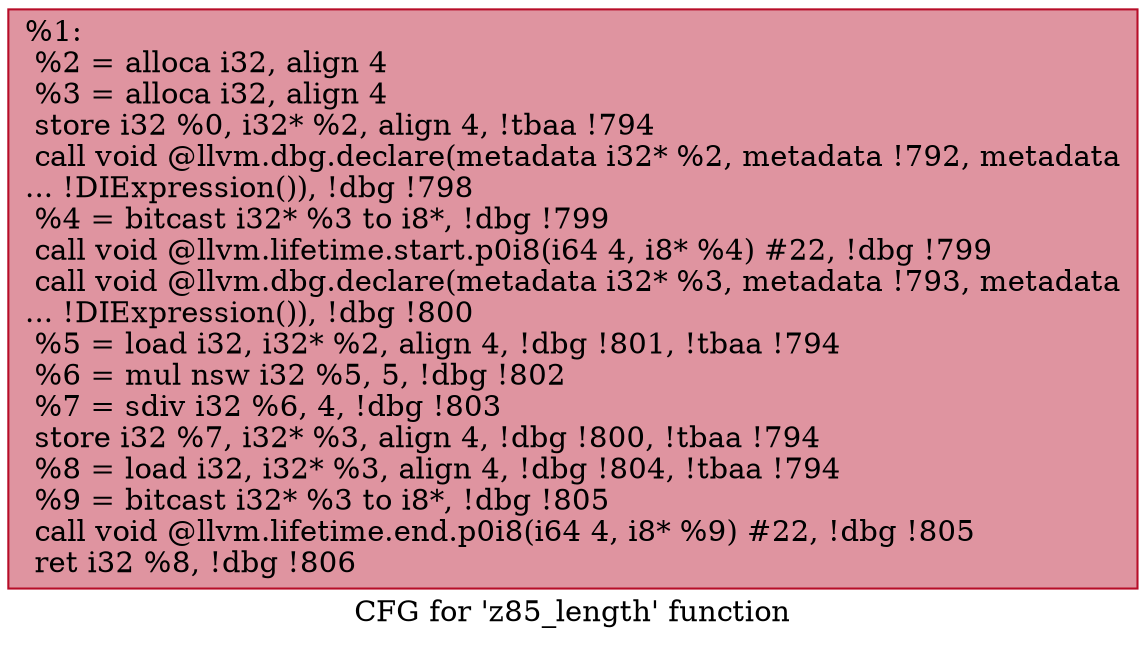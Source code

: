 digraph "CFG for 'z85_length' function" {
	label="CFG for 'z85_length' function";

	Node0xdef110 [shape=record,color="#b70d28ff", style=filled, fillcolor="#b70d2870",label="{%1:\l  %2 = alloca i32, align 4\l  %3 = alloca i32, align 4\l  store i32 %0, i32* %2, align 4, !tbaa !794\l  call void @llvm.dbg.declare(metadata i32* %2, metadata !792, metadata\l... !DIExpression()), !dbg !798\l  %4 = bitcast i32* %3 to i8*, !dbg !799\l  call void @llvm.lifetime.start.p0i8(i64 4, i8* %4) #22, !dbg !799\l  call void @llvm.dbg.declare(metadata i32* %3, metadata !793, metadata\l... !DIExpression()), !dbg !800\l  %5 = load i32, i32* %2, align 4, !dbg !801, !tbaa !794\l  %6 = mul nsw i32 %5, 5, !dbg !802\l  %7 = sdiv i32 %6, 4, !dbg !803\l  store i32 %7, i32* %3, align 4, !dbg !800, !tbaa !794\l  %8 = load i32, i32* %3, align 4, !dbg !804, !tbaa !794\l  %9 = bitcast i32* %3 to i8*, !dbg !805\l  call void @llvm.lifetime.end.p0i8(i64 4, i8* %9) #22, !dbg !805\l  ret i32 %8, !dbg !806\l}"];
}
